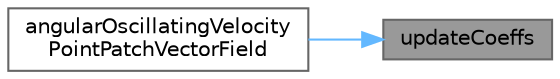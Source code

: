 digraph "updateCoeffs"
{
 // LATEX_PDF_SIZE
  bgcolor="transparent";
  edge [fontname=Helvetica,fontsize=10,labelfontname=Helvetica,labelfontsize=10];
  node [fontname=Helvetica,fontsize=10,shape=box,height=0.2,width=0.4];
  rankdir="RL";
  Node1 [id="Node000001",label="updateCoeffs",height=0.2,width=0.4,color="gray40", fillcolor="grey60", style="filled", fontcolor="black",tooltip=" "];
  Node1 -> Node2 [id="edge1_Node000001_Node000002",dir="back",color="steelblue1",style="solid",tooltip=" "];
  Node2 [id="Node000002",label="angularOscillatingVelocity\lPointPatchVectorField",height=0.2,width=0.4,color="grey40", fillcolor="white", style="filled",URL="$classFoam_1_1angularOscillatingVelocityPointPatchVectorField.html#a43bb1b1befe1a0b032e5a2a48a729833",tooltip=" "];
}
